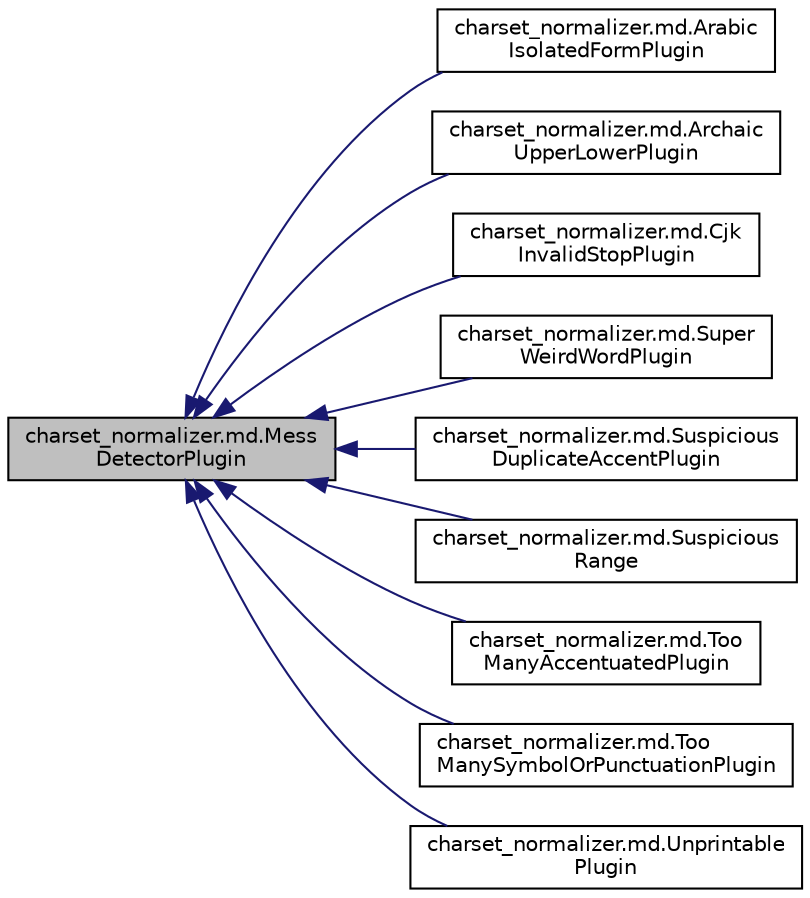 digraph "charset_normalizer.md.MessDetectorPlugin"
{
 // LATEX_PDF_SIZE
  edge [fontname="Helvetica",fontsize="10",labelfontname="Helvetica",labelfontsize="10"];
  node [fontname="Helvetica",fontsize="10",shape=record];
  rankdir="LR";
  Node1 [label="charset_normalizer.md.Mess\lDetectorPlugin",height=0.2,width=0.4,color="black", fillcolor="grey75", style="filled", fontcolor="black",tooltip=" "];
  Node1 -> Node2 [dir="back",color="midnightblue",fontsize="10",style="solid",fontname="Helvetica"];
  Node2 [label="charset_normalizer.md.Arabic\lIsolatedFormPlugin",height=0.2,width=0.4,color="black", fillcolor="white", style="filled",URL="$classcharset__normalizer_1_1md_1_1ArabicIsolatedFormPlugin.html",tooltip=" "];
  Node1 -> Node3 [dir="back",color="midnightblue",fontsize="10",style="solid",fontname="Helvetica"];
  Node3 [label="charset_normalizer.md.Archaic\lUpperLowerPlugin",height=0.2,width=0.4,color="black", fillcolor="white", style="filled",URL="$classcharset__normalizer_1_1md_1_1ArchaicUpperLowerPlugin.html",tooltip=" "];
  Node1 -> Node4 [dir="back",color="midnightblue",fontsize="10",style="solid",fontname="Helvetica"];
  Node4 [label="charset_normalizer.md.Cjk\lInvalidStopPlugin",height=0.2,width=0.4,color="black", fillcolor="white", style="filled",URL="$classcharset__normalizer_1_1md_1_1CjkInvalidStopPlugin.html",tooltip=" "];
  Node1 -> Node5 [dir="back",color="midnightblue",fontsize="10",style="solid",fontname="Helvetica"];
  Node5 [label="charset_normalizer.md.Super\lWeirdWordPlugin",height=0.2,width=0.4,color="black", fillcolor="white", style="filled",URL="$classcharset__normalizer_1_1md_1_1SuperWeirdWordPlugin.html",tooltip=" "];
  Node1 -> Node6 [dir="back",color="midnightblue",fontsize="10",style="solid",fontname="Helvetica"];
  Node6 [label="charset_normalizer.md.Suspicious\lDuplicateAccentPlugin",height=0.2,width=0.4,color="black", fillcolor="white", style="filled",URL="$classcharset__normalizer_1_1md_1_1SuspiciousDuplicateAccentPlugin.html",tooltip=" "];
  Node1 -> Node7 [dir="back",color="midnightblue",fontsize="10",style="solid",fontname="Helvetica"];
  Node7 [label="charset_normalizer.md.Suspicious\lRange",height=0.2,width=0.4,color="black", fillcolor="white", style="filled",URL="$classcharset__normalizer_1_1md_1_1SuspiciousRange.html",tooltip=" "];
  Node1 -> Node8 [dir="back",color="midnightblue",fontsize="10",style="solid",fontname="Helvetica"];
  Node8 [label="charset_normalizer.md.Too\lManyAccentuatedPlugin",height=0.2,width=0.4,color="black", fillcolor="white", style="filled",URL="$classcharset__normalizer_1_1md_1_1TooManyAccentuatedPlugin.html",tooltip=" "];
  Node1 -> Node9 [dir="back",color="midnightblue",fontsize="10",style="solid",fontname="Helvetica"];
  Node9 [label="charset_normalizer.md.Too\lManySymbolOrPunctuationPlugin",height=0.2,width=0.4,color="black", fillcolor="white", style="filled",URL="$classcharset__normalizer_1_1md_1_1TooManySymbolOrPunctuationPlugin.html",tooltip=" "];
  Node1 -> Node10 [dir="back",color="midnightblue",fontsize="10",style="solid",fontname="Helvetica"];
  Node10 [label="charset_normalizer.md.Unprintable\lPlugin",height=0.2,width=0.4,color="black", fillcolor="white", style="filled",URL="$classcharset__normalizer_1_1md_1_1UnprintablePlugin.html",tooltip=" "];
}
